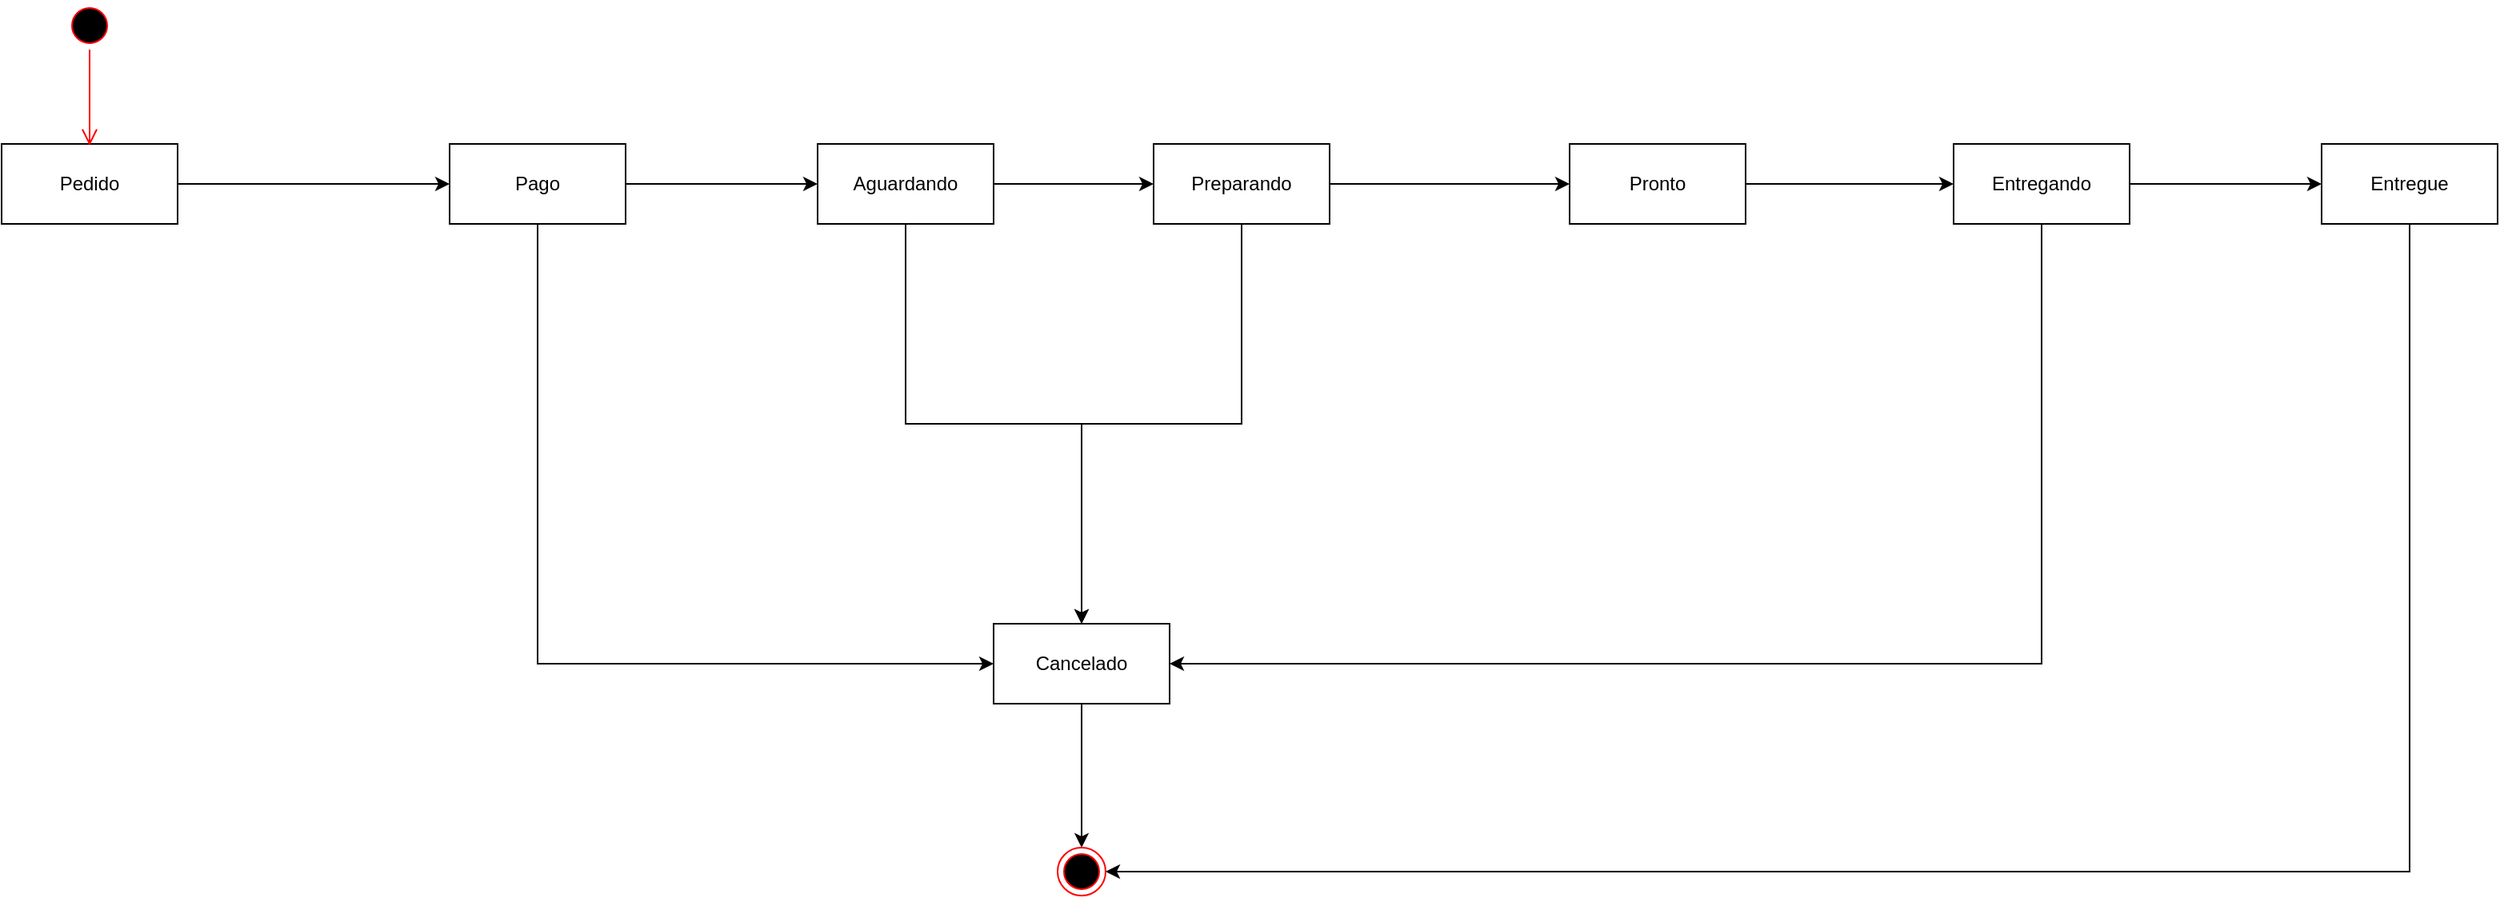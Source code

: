 <mxfile version="24.7.6">
  <diagram name="Página-1" id="KRl-CM3uU43zqfVS1uU_">
    <mxGraphModel dx="1723" dy="760" grid="1" gridSize="10" guides="1" tooltips="1" connect="1" arrows="1" fold="1" page="1" pageScale="1" pageWidth="1169" pageHeight="827" math="0" shadow="0">
      <root>
        <mxCell id="0" />
        <mxCell id="1" parent="0" />
        <mxCell id="ZlBV5f1DdUsab7bZ8xmu-37" style="edgeStyle=orthogonalEdgeStyle;rounded=0;orthogonalLoop=1;jettySize=auto;html=1;exitX=1;exitY=0.5;exitDx=0;exitDy=0;entryX=0;entryY=0.5;entryDx=0;entryDy=0;" edge="1" parent="1" source="ZlBV5f1DdUsab7bZ8xmu-5" target="ZlBV5f1DdUsab7bZ8xmu-16">
          <mxGeometry relative="1" as="geometry" />
        </mxCell>
        <mxCell id="ZlBV5f1DdUsab7bZ8xmu-5" value="Pedido" style="html=1;whiteSpace=wrap;" vertex="1" parent="1">
          <mxGeometry x="70" y="400" width="110" height="50" as="geometry" />
        </mxCell>
        <mxCell id="ZlBV5f1DdUsab7bZ8xmu-38" style="edgeStyle=orthogonalEdgeStyle;rounded=0;orthogonalLoop=1;jettySize=auto;html=1;exitX=1;exitY=0.5;exitDx=0;exitDy=0;entryX=0;entryY=0.5;entryDx=0;entryDy=0;" edge="1" parent="1" source="ZlBV5f1DdUsab7bZ8xmu-16" target="ZlBV5f1DdUsab7bZ8xmu-31">
          <mxGeometry relative="1" as="geometry" />
        </mxCell>
        <mxCell id="ZlBV5f1DdUsab7bZ8xmu-45" style="edgeStyle=orthogonalEdgeStyle;rounded=0;orthogonalLoop=1;jettySize=auto;html=1;exitX=0.5;exitY=1;exitDx=0;exitDy=0;entryX=0;entryY=0.5;entryDx=0;entryDy=0;" edge="1" parent="1" source="ZlBV5f1DdUsab7bZ8xmu-16" target="ZlBV5f1DdUsab7bZ8xmu-52">
          <mxGeometry relative="1" as="geometry">
            <mxPoint x="740" y="685" as="targetPoint" />
          </mxGeometry>
        </mxCell>
        <mxCell id="ZlBV5f1DdUsab7bZ8xmu-16" value="Pago" style="html=1;whiteSpace=wrap;" vertex="1" parent="1">
          <mxGeometry x="350" y="400" width="110" height="50" as="geometry" />
        </mxCell>
        <mxCell id="ZlBV5f1DdUsab7bZ8xmu-40" style="edgeStyle=orthogonalEdgeStyle;rounded=0;orthogonalLoop=1;jettySize=auto;html=1;exitX=1;exitY=0.5;exitDx=0;exitDy=0;entryX=0;entryY=0.5;entryDx=0;entryDy=0;" edge="1" parent="1" source="ZlBV5f1DdUsab7bZ8xmu-21" target="ZlBV5f1DdUsab7bZ8xmu-23">
          <mxGeometry relative="1" as="geometry" />
        </mxCell>
        <mxCell id="ZlBV5f1DdUsab7bZ8xmu-47" style="edgeStyle=orthogonalEdgeStyle;rounded=0;orthogonalLoop=1;jettySize=auto;html=1;exitX=0.5;exitY=1;exitDx=0;exitDy=0;entryX=0.5;entryY=0;entryDx=0;entryDy=0;" edge="1" parent="1" source="ZlBV5f1DdUsab7bZ8xmu-21" target="ZlBV5f1DdUsab7bZ8xmu-52">
          <mxGeometry relative="1" as="geometry">
            <mxPoint x="820" y="685" as="targetPoint" />
          </mxGeometry>
        </mxCell>
        <mxCell id="ZlBV5f1DdUsab7bZ8xmu-21" value="Preparando" style="html=1;whiteSpace=wrap;" vertex="1" parent="1">
          <mxGeometry x="790" y="400" width="110" height="50" as="geometry" />
        </mxCell>
        <mxCell id="ZlBV5f1DdUsab7bZ8xmu-41" style="edgeStyle=orthogonalEdgeStyle;rounded=0;orthogonalLoop=1;jettySize=auto;html=1;exitX=1;exitY=0.5;exitDx=0;exitDy=0;entryX=0;entryY=0.5;entryDx=0;entryDy=0;" edge="1" parent="1" source="ZlBV5f1DdUsab7bZ8xmu-23" target="ZlBV5f1DdUsab7bZ8xmu-26">
          <mxGeometry relative="1" as="geometry" />
        </mxCell>
        <mxCell id="ZlBV5f1DdUsab7bZ8xmu-23" value="Pronto" style="html=1;whiteSpace=wrap;" vertex="1" parent="1">
          <mxGeometry x="1050" y="400" width="110" height="50" as="geometry" />
        </mxCell>
        <mxCell id="ZlBV5f1DdUsab7bZ8xmu-42" style="edgeStyle=orthogonalEdgeStyle;rounded=0;orthogonalLoop=1;jettySize=auto;html=1;exitX=1;exitY=0.5;exitDx=0;exitDy=0;entryX=0;entryY=0.5;entryDx=0;entryDy=0;" edge="1" parent="1" source="ZlBV5f1DdUsab7bZ8xmu-26" target="ZlBV5f1DdUsab7bZ8xmu-29">
          <mxGeometry relative="1" as="geometry" />
        </mxCell>
        <mxCell id="ZlBV5f1DdUsab7bZ8xmu-48" style="edgeStyle=orthogonalEdgeStyle;rounded=0;orthogonalLoop=1;jettySize=auto;html=1;exitX=0.5;exitY=1;exitDx=0;exitDy=0;entryX=1;entryY=0.5;entryDx=0;entryDy=0;" edge="1" parent="1" source="ZlBV5f1DdUsab7bZ8xmu-26" target="ZlBV5f1DdUsab7bZ8xmu-52">
          <mxGeometry relative="1" as="geometry">
            <mxPoint x="820" y="685" as="targetPoint" />
          </mxGeometry>
        </mxCell>
        <mxCell id="ZlBV5f1DdUsab7bZ8xmu-26" value="Entregando" style="html=1;whiteSpace=wrap;" vertex="1" parent="1">
          <mxGeometry x="1290" y="400" width="110" height="50" as="geometry" />
        </mxCell>
        <mxCell id="ZlBV5f1DdUsab7bZ8xmu-55" style="edgeStyle=orthogonalEdgeStyle;rounded=0;orthogonalLoop=1;jettySize=auto;html=1;exitX=0.5;exitY=1;exitDx=0;exitDy=0;entryX=1;entryY=0.5;entryDx=0;entryDy=0;" edge="1" parent="1" source="ZlBV5f1DdUsab7bZ8xmu-29" target="ZlBV5f1DdUsab7bZ8xmu-53">
          <mxGeometry relative="1" as="geometry" />
        </mxCell>
        <mxCell id="ZlBV5f1DdUsab7bZ8xmu-29" value="Entregue" style="html=1;whiteSpace=wrap;" vertex="1" parent="1">
          <mxGeometry x="1520" y="400" width="110" height="50" as="geometry" />
        </mxCell>
        <mxCell id="ZlBV5f1DdUsab7bZ8xmu-39" style="edgeStyle=orthogonalEdgeStyle;rounded=0;orthogonalLoop=1;jettySize=auto;html=1;exitX=1;exitY=0.5;exitDx=0;exitDy=0;entryX=0;entryY=0.5;entryDx=0;entryDy=0;" edge="1" parent="1" source="ZlBV5f1DdUsab7bZ8xmu-31" target="ZlBV5f1DdUsab7bZ8xmu-21">
          <mxGeometry relative="1" as="geometry" />
        </mxCell>
        <mxCell id="ZlBV5f1DdUsab7bZ8xmu-46" style="edgeStyle=orthogonalEdgeStyle;rounded=0;orthogonalLoop=1;jettySize=auto;html=1;exitX=0.5;exitY=1;exitDx=0;exitDy=0;entryX=0.5;entryY=0;entryDx=0;entryDy=0;" edge="1" parent="1" source="ZlBV5f1DdUsab7bZ8xmu-31" target="ZlBV5f1DdUsab7bZ8xmu-52">
          <mxGeometry relative="1" as="geometry">
            <mxPoint x="780" y="650" as="targetPoint" />
          </mxGeometry>
        </mxCell>
        <mxCell id="ZlBV5f1DdUsab7bZ8xmu-31" value="Aguardando" style="html=1;whiteSpace=wrap;" vertex="1" parent="1">
          <mxGeometry x="580" y="400" width="110" height="50" as="geometry" />
        </mxCell>
        <mxCell id="ZlBV5f1DdUsab7bZ8xmu-54" style="edgeStyle=orthogonalEdgeStyle;rounded=0;orthogonalLoop=1;jettySize=auto;html=1;exitX=0.5;exitY=1;exitDx=0;exitDy=0;entryX=0.5;entryY=0;entryDx=0;entryDy=0;" edge="1" parent="1" source="ZlBV5f1DdUsab7bZ8xmu-52" target="ZlBV5f1DdUsab7bZ8xmu-53">
          <mxGeometry relative="1" as="geometry" />
        </mxCell>
        <mxCell id="ZlBV5f1DdUsab7bZ8xmu-52" value="Cancelado" style="html=1;whiteSpace=wrap;" vertex="1" parent="1">
          <mxGeometry x="690" y="700" width="110" height="50" as="geometry" />
        </mxCell>
        <mxCell id="ZlBV5f1DdUsab7bZ8xmu-53" value="" style="ellipse;html=1;shape=endState;fillColor=#000000;strokeColor=#ff0000;" vertex="1" parent="1">
          <mxGeometry x="730" y="840" width="30" height="30" as="geometry" />
        </mxCell>
        <mxCell id="ZlBV5f1DdUsab7bZ8xmu-57" value="" style="ellipse;html=1;shape=startState;fillColor=#000000;strokeColor=#ff0000;" vertex="1" parent="1">
          <mxGeometry x="110" y="311" width="30" height="30" as="geometry" />
        </mxCell>
        <mxCell id="ZlBV5f1DdUsab7bZ8xmu-58" value="" style="edgeStyle=orthogonalEdgeStyle;html=1;verticalAlign=bottom;endArrow=open;endSize=8;strokeColor=#ff0000;rounded=0;" edge="1" source="ZlBV5f1DdUsab7bZ8xmu-57" parent="1">
          <mxGeometry relative="1" as="geometry">
            <mxPoint x="125" y="401" as="targetPoint" />
          </mxGeometry>
        </mxCell>
      </root>
    </mxGraphModel>
  </diagram>
</mxfile>
